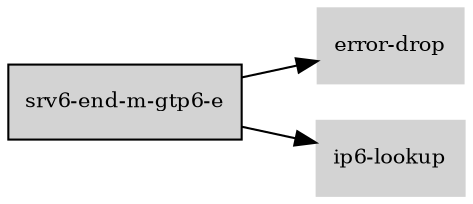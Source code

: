 digraph "srv6_end_m_gtp6_e_subgraph" {
  rankdir=LR;
  node [shape=box, style=filled, fontsize=10, color=lightgray, fontcolor=black, fillcolor=lightgray];
  "srv6-end-m-gtp6-e" [color=black, fontcolor=black, fillcolor=lightgray];
  edge [fontsize=8];
  "srv6-end-m-gtp6-e" -> "error-drop";
  "srv6-end-m-gtp6-e" -> "ip6-lookup";
}
